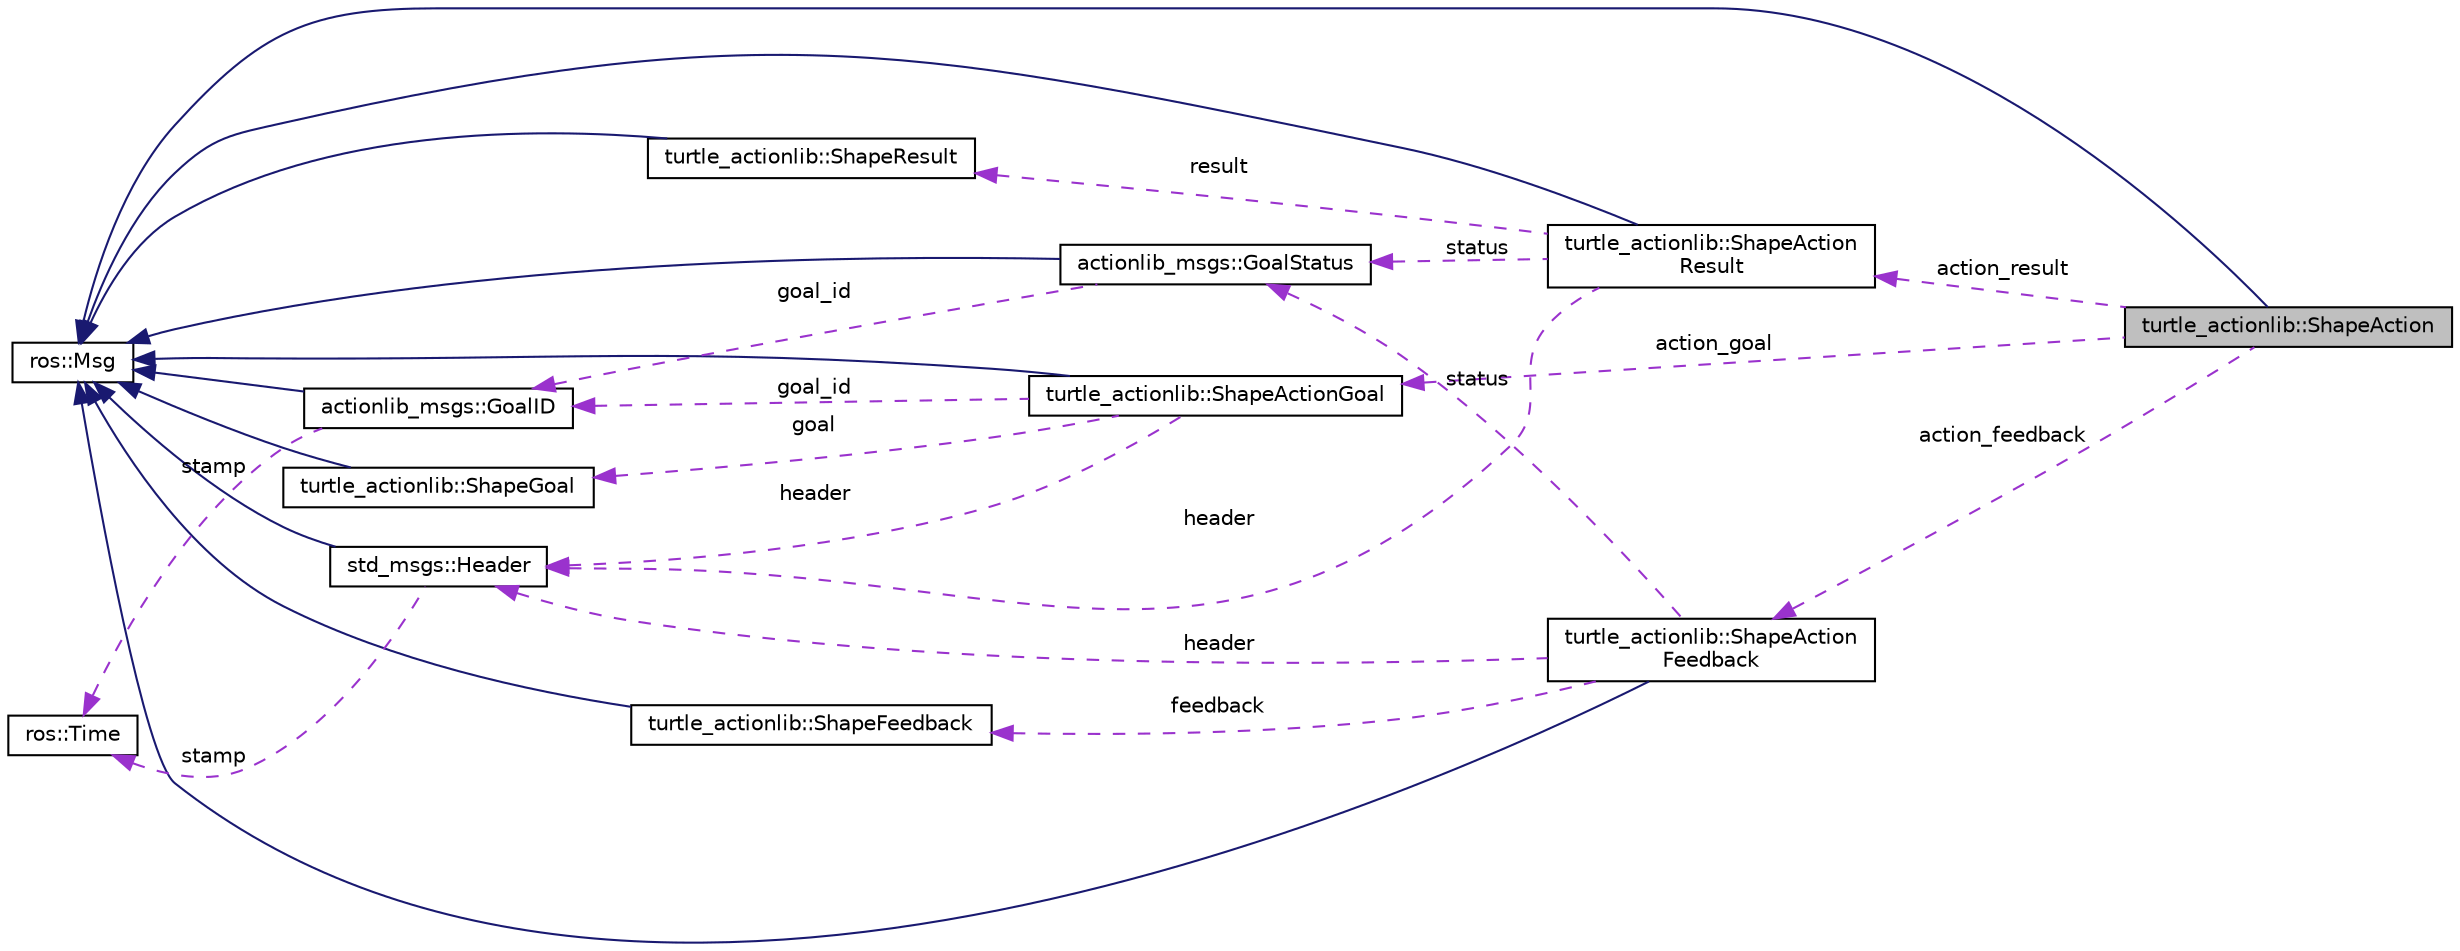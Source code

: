 digraph "turtle_actionlib::ShapeAction"
{
  edge [fontname="Helvetica",fontsize="10",labelfontname="Helvetica",labelfontsize="10"];
  node [fontname="Helvetica",fontsize="10",shape=record];
  rankdir="LR";
  Node1 [label="turtle_actionlib::ShapeAction",height=0.2,width=0.4,color="black", fillcolor="grey75", style="filled" fontcolor="black"];
  Node2 -> Node1 [dir="back",color="midnightblue",fontsize="10",style="solid",fontname="Helvetica"];
  Node2 [label="ros::Msg",height=0.2,width=0.4,color="black", fillcolor="white", style="filled",URL="$classros_1_1_msg.html"];
  Node3 -> Node1 [dir="back",color="darkorchid3",fontsize="10",style="dashed",label=" action_goal" ,fontname="Helvetica"];
  Node3 [label="turtle_actionlib::ShapeActionGoal",height=0.2,width=0.4,color="black", fillcolor="white", style="filled",URL="$classturtle__actionlib_1_1_shape_action_goal.html"];
  Node2 -> Node3 [dir="back",color="midnightblue",fontsize="10",style="solid",fontname="Helvetica"];
  Node4 -> Node3 [dir="back",color="darkorchid3",fontsize="10",style="dashed",label=" goal_id" ,fontname="Helvetica"];
  Node4 [label="actionlib_msgs::GoalID",height=0.2,width=0.4,color="black", fillcolor="white", style="filled",URL="$classactionlib__msgs_1_1_goal_i_d.html"];
  Node2 -> Node4 [dir="back",color="midnightblue",fontsize="10",style="solid",fontname="Helvetica"];
  Node5 -> Node4 [dir="back",color="darkorchid3",fontsize="10",style="dashed",label=" stamp" ,fontname="Helvetica"];
  Node5 [label="ros::Time",height=0.2,width=0.4,color="black", fillcolor="white", style="filled",URL="$classros_1_1_time.html"];
  Node6 -> Node3 [dir="back",color="darkorchid3",fontsize="10",style="dashed",label=" header" ,fontname="Helvetica"];
  Node6 [label="std_msgs::Header",height=0.2,width=0.4,color="black", fillcolor="white", style="filled",URL="$classstd__msgs_1_1_header.html"];
  Node2 -> Node6 [dir="back",color="midnightblue",fontsize="10",style="solid",fontname="Helvetica"];
  Node5 -> Node6 [dir="back",color="darkorchid3",fontsize="10",style="dashed",label=" stamp" ,fontname="Helvetica"];
  Node7 -> Node3 [dir="back",color="darkorchid3",fontsize="10",style="dashed",label=" goal" ,fontname="Helvetica"];
  Node7 [label="turtle_actionlib::ShapeGoal",height=0.2,width=0.4,color="black", fillcolor="white", style="filled",URL="$classturtle__actionlib_1_1_shape_goal.html"];
  Node2 -> Node7 [dir="back",color="midnightblue",fontsize="10",style="solid",fontname="Helvetica"];
  Node8 -> Node1 [dir="back",color="darkorchid3",fontsize="10",style="dashed",label=" action_feedback" ,fontname="Helvetica"];
  Node8 [label="turtle_actionlib::ShapeAction\lFeedback",height=0.2,width=0.4,color="black", fillcolor="white", style="filled",URL="$classturtle__actionlib_1_1_shape_action_feedback.html"];
  Node2 -> Node8 [dir="back",color="midnightblue",fontsize="10",style="solid",fontname="Helvetica"];
  Node9 -> Node8 [dir="back",color="darkorchid3",fontsize="10",style="dashed",label=" feedback" ,fontname="Helvetica"];
  Node9 [label="turtle_actionlib::ShapeFeedback",height=0.2,width=0.4,color="black", fillcolor="white", style="filled",URL="$classturtle__actionlib_1_1_shape_feedback.html"];
  Node2 -> Node9 [dir="back",color="midnightblue",fontsize="10",style="solid",fontname="Helvetica"];
  Node10 -> Node8 [dir="back",color="darkorchid3",fontsize="10",style="dashed",label=" status" ,fontname="Helvetica"];
  Node10 [label="actionlib_msgs::GoalStatus",height=0.2,width=0.4,color="black", fillcolor="white", style="filled",URL="$classactionlib__msgs_1_1_goal_status.html"];
  Node2 -> Node10 [dir="back",color="midnightblue",fontsize="10",style="solid",fontname="Helvetica"];
  Node4 -> Node10 [dir="back",color="darkorchid3",fontsize="10",style="dashed",label=" goal_id" ,fontname="Helvetica"];
  Node6 -> Node8 [dir="back",color="darkorchid3",fontsize="10",style="dashed",label=" header" ,fontname="Helvetica"];
  Node11 -> Node1 [dir="back",color="darkorchid3",fontsize="10",style="dashed",label=" action_result" ,fontname="Helvetica"];
  Node11 [label="turtle_actionlib::ShapeAction\lResult",height=0.2,width=0.4,color="black", fillcolor="white", style="filled",URL="$classturtle__actionlib_1_1_shape_action_result.html"];
  Node2 -> Node11 [dir="back",color="midnightblue",fontsize="10",style="solid",fontname="Helvetica"];
  Node12 -> Node11 [dir="back",color="darkorchid3",fontsize="10",style="dashed",label=" result" ,fontname="Helvetica"];
  Node12 [label="turtle_actionlib::ShapeResult",height=0.2,width=0.4,color="black", fillcolor="white", style="filled",URL="$classturtle__actionlib_1_1_shape_result.html"];
  Node2 -> Node12 [dir="back",color="midnightblue",fontsize="10",style="solid",fontname="Helvetica"];
  Node10 -> Node11 [dir="back",color="darkorchid3",fontsize="10",style="dashed",label=" status" ,fontname="Helvetica"];
  Node6 -> Node11 [dir="back",color="darkorchid3",fontsize="10",style="dashed",label=" header" ,fontname="Helvetica"];
}
